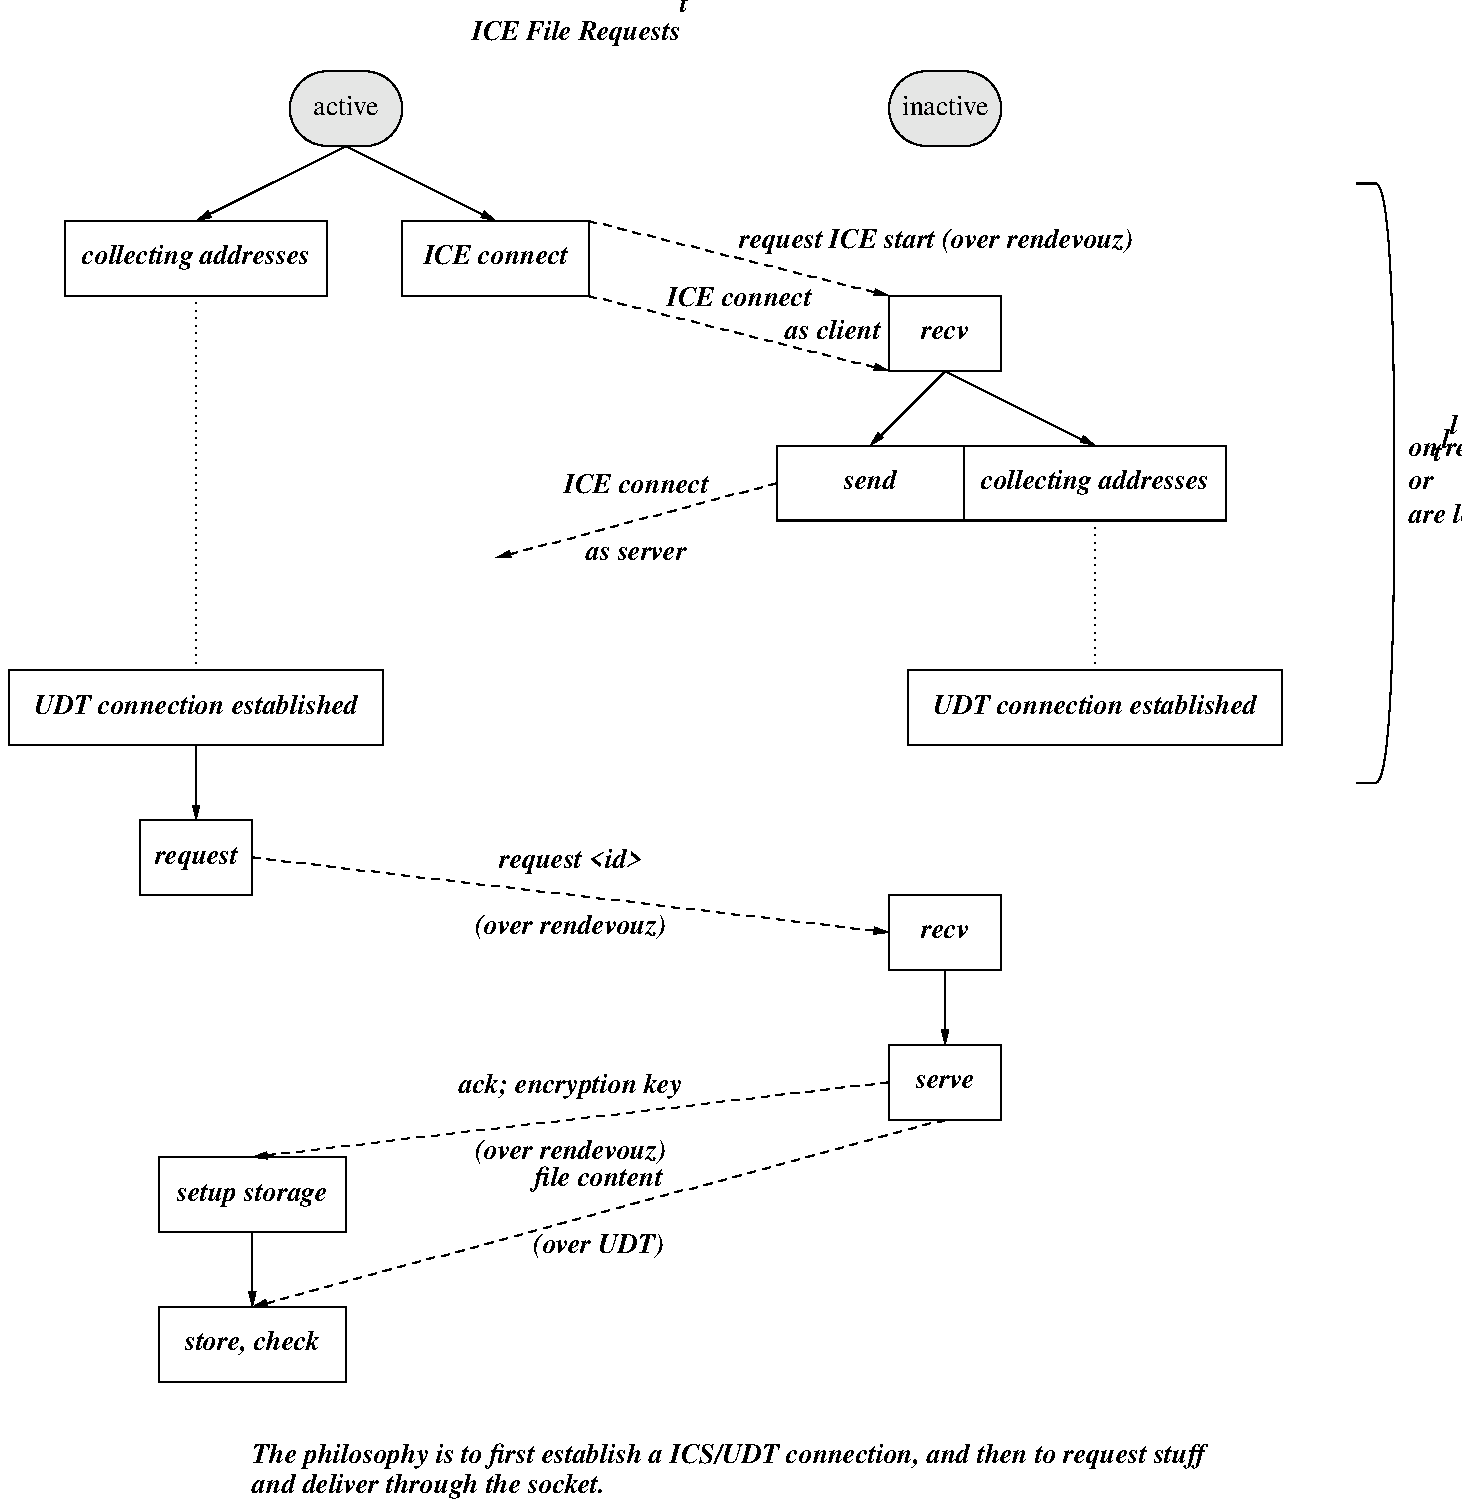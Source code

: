 .PS
down

C: box "active" fill 0.1 rad 0.25
S: box "inactive" at C + (4,0) fill 0.1 rad 0.25
"\fB\f4\mkICE File Requests\rt\ul\ul\ul\ul\ul\ul\ul\ul\ul\ul\ul\ul\ul\ul\ul\ul\ul" at C + (2,0.5) 
C1: box "ICE connect" at C - (-1,1) width 1.25
C11: box "collecting addresses" at C1 - (2,0) width 1.75
arrow from C.s to C1.n
arrow from C.s to C11.n
S1: box "recv" at S - (0,1.5)
arrow from C1.ne to S1.nw dashed "request ICE start (over rendevouz)" above ljust
arrow from C1.se to S1.sw dashed "ICE connect" above "                           as client" above
S12: box "send" width 1.25 at S1 - (0.5,1)
S11: box "collecting addresses" width 1.75 at S1 - (-1,1)
arrow from S1.s to S11.n
arrow from S1.s to S12.n
arrow from S12.w to S11 - (4,0.5) dashed "ICE connect" above "as server" below

line dotted from S11.s down down
S2: box "UDT connection established" width 2.5
line dotted from C11.s down down down down down
C2: box "UDT connection established" width 2.5
down
arrow
down
C3: box "request"
S3: box "recv" at S2 - (1,1.5)
down
arrow
down
S4: box "serve"


arrow from C3.e to S3.w dashed "request <id>" above "(over rendevouz)" below
arrow from S4.w to C3.e - (0,2) dashed "ack; encryption key" above "(over rendevouz)" below
C5:box "setup storage" width 1.25
arrow from S4.s to C3.e - (0,3) dashed "file content" above "(over UDT)" below
C6: box "store, check" width 1.25
arrow from C5.s to C6.n

move down down

T: "The philosophy is to first establish a ICS/UDT connection, and then to request stuff" ljust
"and deliver through the socket." ljust at T - (0,0.2)

move to S + (2.75,-0.5)
X: spline right 0.25 then down 4 then left 0.25
move to S + (5.1,-2.5) 
box "on request (reactive)" ljust "\mkor\rt\ul\ul once both users" ljust "are logged in (proactive)" ljust  width 4 invis

.PE
